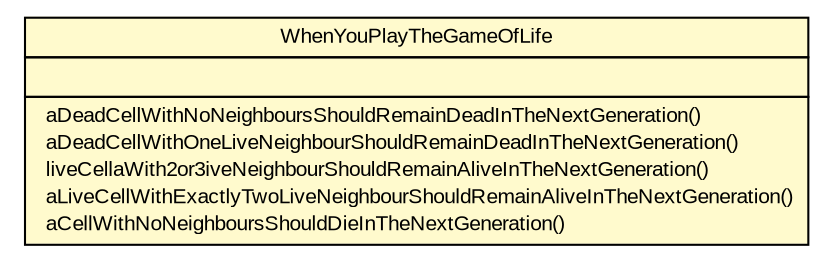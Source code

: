 #!/usr/local/bin/dot
#
# Class diagram 
# Generated by UmlGraph version 4.6 (http://www.spinellis.gr/sw/umlgraph)
#

digraph G {
	edge [fontname="arial",fontsize=10,labelfontname="arial",labelfontsize=10];
	node [fontname="arial",fontsize=10,shape=plaintext];
	// com.wakaleo.gameoflife.domain.WhenYouPlayTheGameOfLife
	c63 [label=<<table border="0" cellborder="1" cellspacing="0" cellpadding="2" port="p" bgcolor="lemonChiffon" href="./WhenYouPlayTheGameOfLife.html">
		<tr><td><table border="0" cellspacing="0" cellpadding="1">
			<tr><td> WhenYouPlayTheGameOfLife </td></tr>
		</table></td></tr>
		<tr><td><table border="0" cellspacing="0" cellpadding="1">
			<tr><td align="left">  </td></tr>
		</table></td></tr>
		<tr><td><table border="0" cellspacing="0" cellpadding="1">
			<tr><td align="left">  aDeadCellWithNoNeighboursShouldRemainDeadInTheNextGeneration() </td></tr>
			<tr><td align="left">  aDeadCellWithOneLiveNeighbourShouldRemainDeadInTheNextGeneration() </td></tr>
			<tr><td align="left">  liveCellaWith2or3iveNeighbourShouldRemainAliveInTheNextGeneration() </td></tr>
			<tr><td align="left">  aLiveCellWithExactlyTwoLiveNeighbourShouldRemainAliveInTheNextGeneration() </td></tr>
			<tr><td align="left">  aCellWithNoNeighboursShouldDieInTheNextGeneration() </td></tr>
		</table></td></tr>
		</table>>, fontname="arial", fontcolor="black", fontsize=10.0];
}

